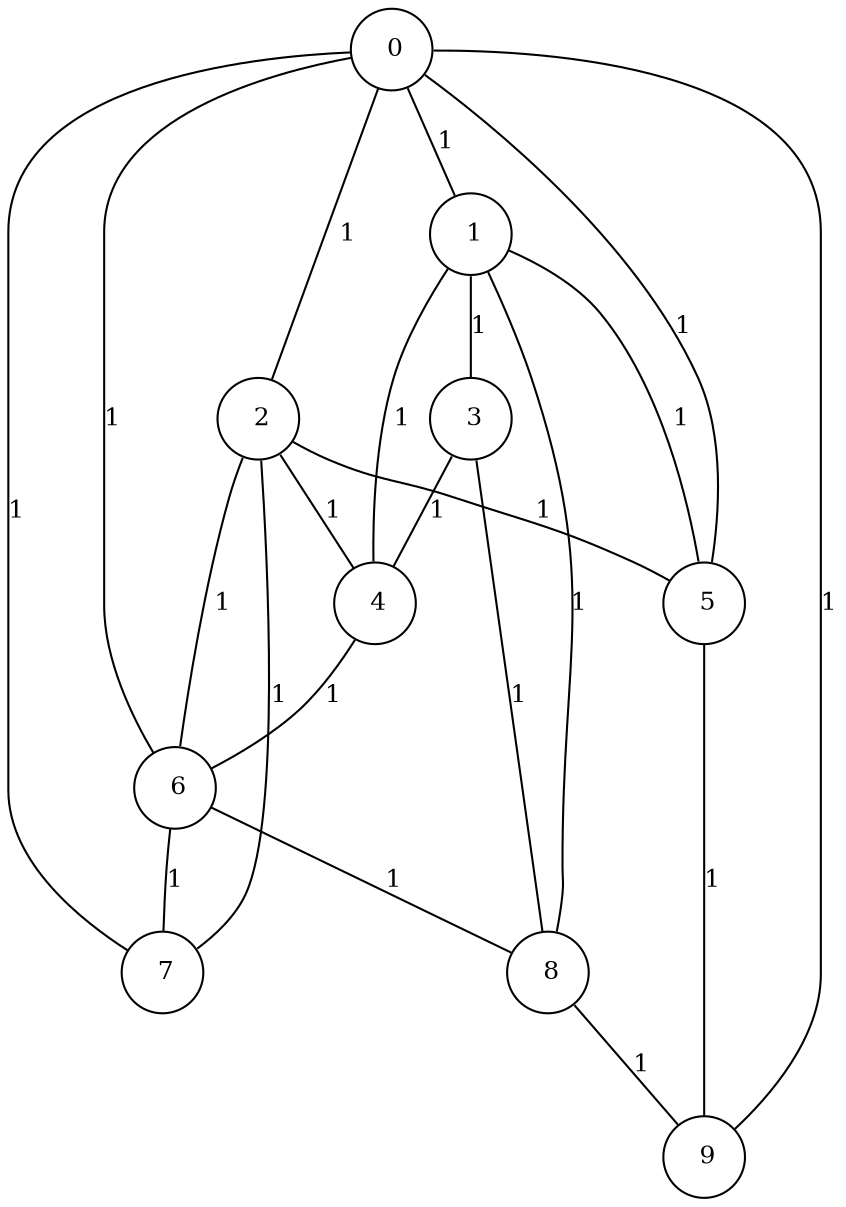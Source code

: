 graph G {
size="8.5,11;"
ratio = "expand;"
fixedsize="true;"
overlap="scale;"
node[shape=circle,width=.12,hight=.12,fontsize=12]
edge[fontsize=12]

0[label=" 0" color=black, pos="1.922572,0.78764238!"];
1[label=" 1" color=black, pos="0.10148032,0.23932078!"];
2[label=" 2" color=black, pos="1.0950427,0.27721365!"];
3[label=" 3" color=black, pos="2.9377139,1.0966814!"];
4[label=" 4" color=black, pos="2.845273,0.69246346!"];
5[label=" 5" color=black, pos="1.4343981,0.32398324!"];
6[label=" 6" color=black, pos="0.12997599,0.37799715!"];
7[label=" 7" color=black, pos="0.65987761,0.88068317!"];
8[label=" 8" color=black, pos="0.21086315,2.5288848!"];
9[label=" 9" color=black, pos="1.9432221,1.1220862!"];
0--1[label="1"]
0--2[label="1"]
0--5[label="1"]
0--6[label="1"]
0--7[label="1"]
0--9[label="1"]
1--3[label="1"]
1--4[label="1"]
1--5[label="1"]
1--8[label="1"]
2--4[label="1"]
2--5[label="1"]
2--6[label="1"]
2--7[label="1"]
3--4[label="1"]
3--8[label="1"]
4--6[label="1"]
5--9[label="1"]
6--7[label="1"]
6--8[label="1"]
8--9[label="1"]

}
